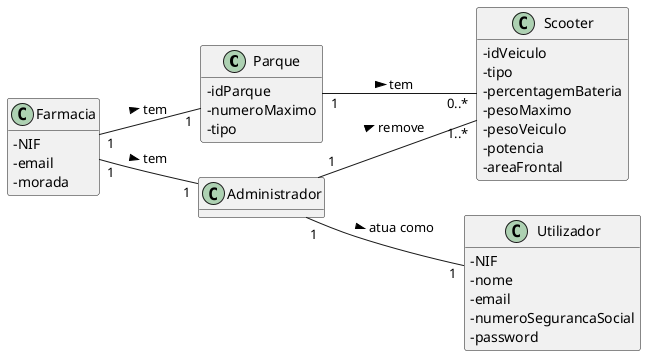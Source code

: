 @startuml
skinparam classAttributeIconSize 0
hide methods
left to right direction

class Parque {
  -idParque
  -numeroMaximo
  -tipo
}

class Farmacia {
  -NIF
  -email
  -morada
}

class Utilizador {
  -NIF
  -nome
  -email
  -numeroSegurancaSocial
  -password
}

class Scooter {
  -idVeiculo
  -tipo
  -percentagemBateria
  -pesoMaximo
  -pesoVeiculo
  -potencia
  -areaFrontal
}

Administrador "1" -- "1" Utilizador: atua como >
Administrador "1" -- "1..*" Scooter: remove >
Farmacia "1" -- "1" Parque: tem >
Farmacia "1" -- "1" Administrador: tem >
Parque "1" -- "0..*" Scooter: tem > 

@enduml

